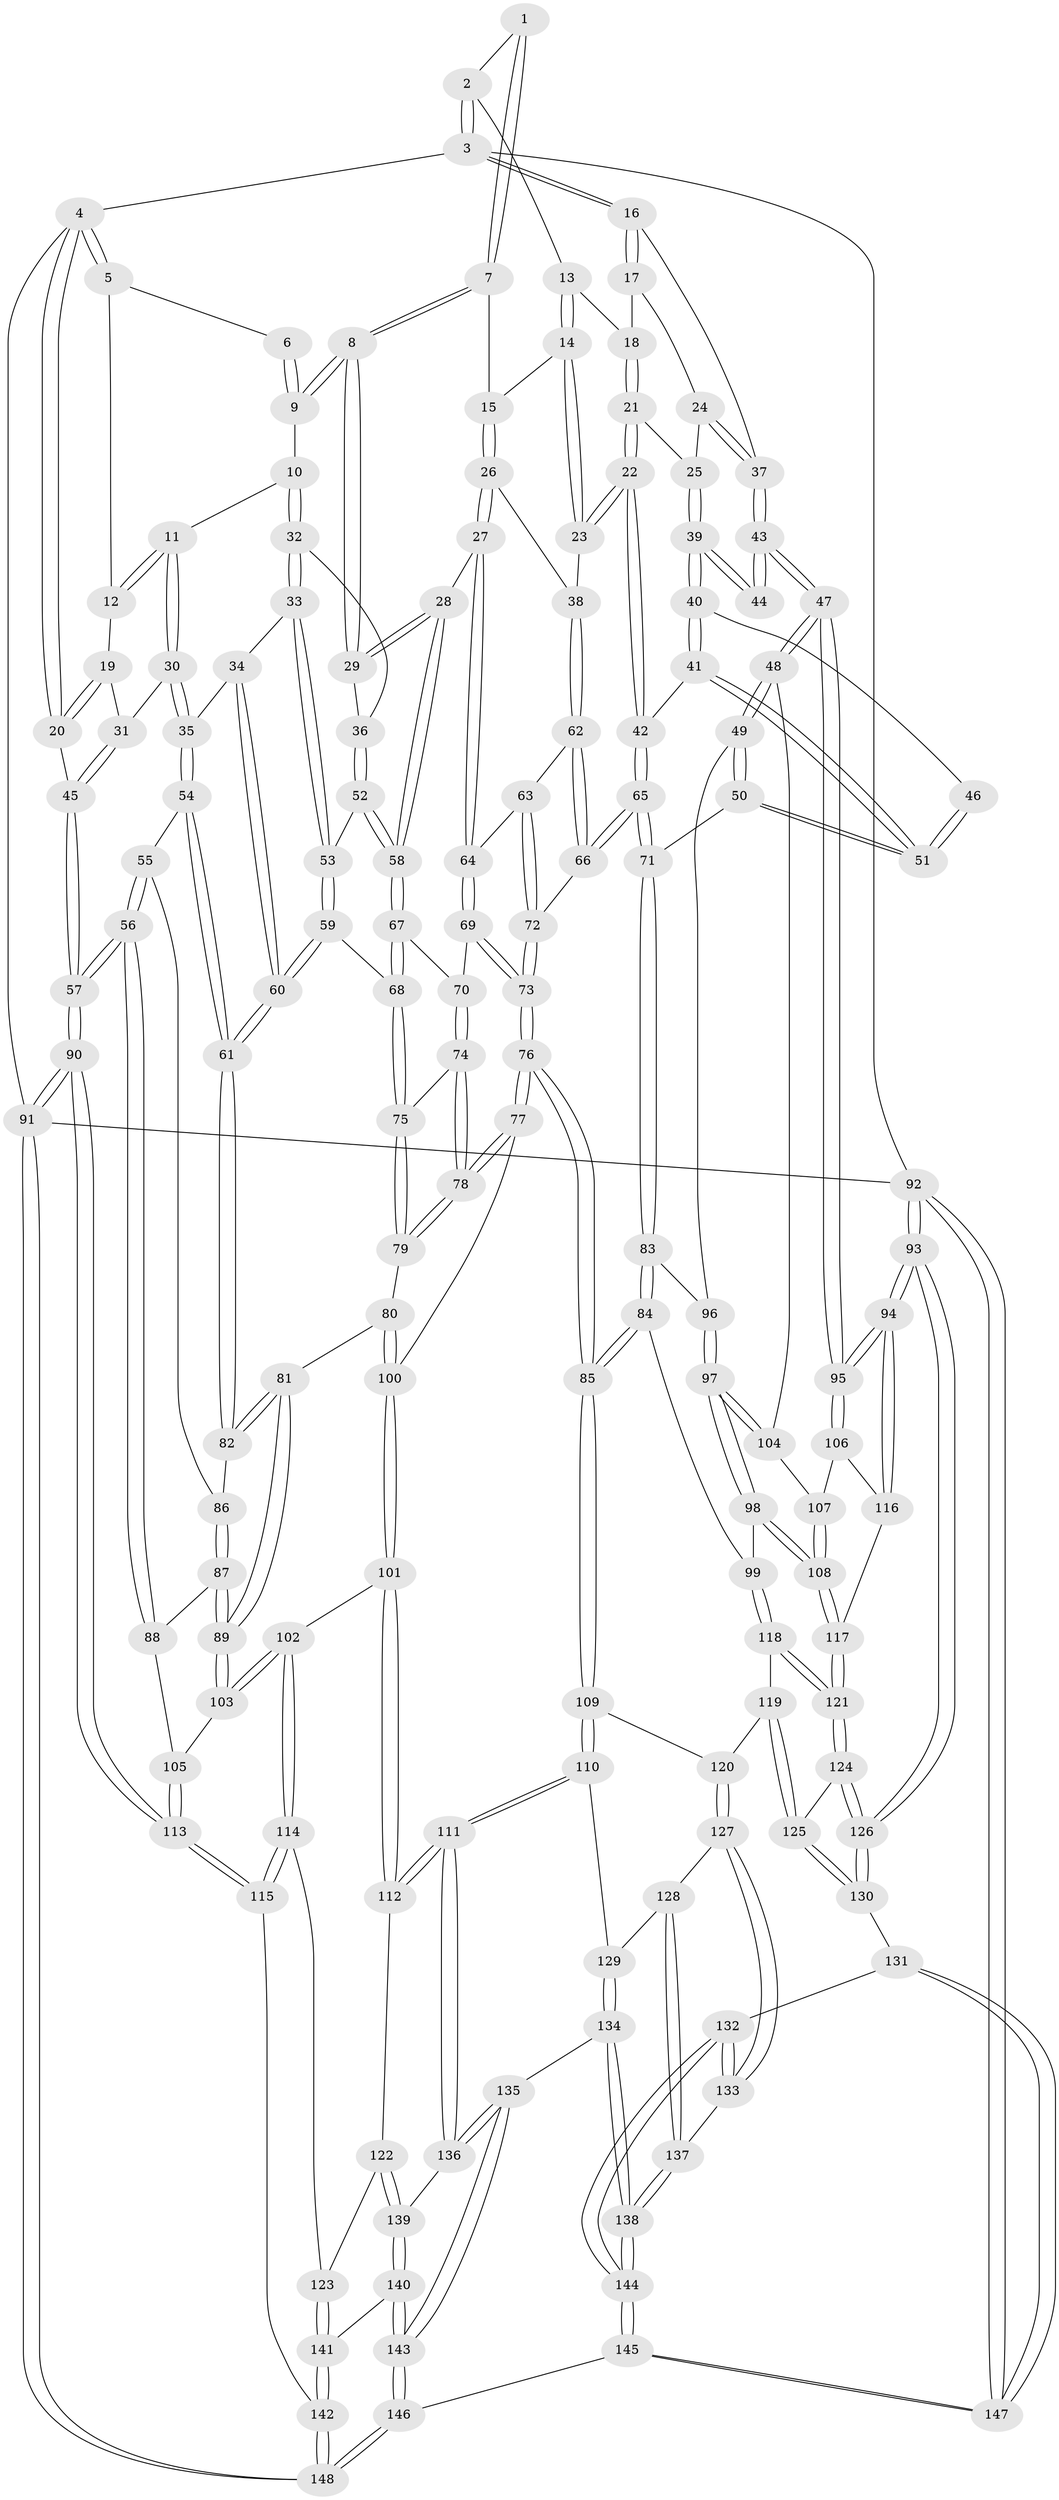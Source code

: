 // Generated by graph-tools (version 1.1) at 2025/27/03/09/25 03:27:14]
// undirected, 148 vertices, 367 edges
graph export_dot {
graph [start="1"]
  node [color=gray90,style=filled];
  1 [pos="+0.561257671590381+0"];
  2 [pos="+0.7233482741591112+0"];
  3 [pos="+1+0"];
  4 [pos="+0+0"];
  5 [pos="+0+0"];
  6 [pos="+0.29851848238845535+0"];
  7 [pos="+0.4453373408656676+0.1481651702877242"];
  8 [pos="+0.3741281371865558+0.1659615446018587"];
  9 [pos="+0.2888426328237422+0.10740122557166143"];
  10 [pos="+0.27840001503449024+0.11576415326767169"];
  11 [pos="+0.2747858536465161+0.11622474443995962"];
  12 [pos="+0.09808820062657879+0.1169398494368571"];
  13 [pos="+0.7227510833292016+0"];
  14 [pos="+0.6247641486029881+0.14482722832109496"];
  15 [pos="+0.4815664239684801+0.15769700416605026"];
  16 [pos="+1+0"];
  17 [pos="+0.9574602835346786+0.13708276203967112"];
  18 [pos="+0.8219453452162848+0.10799986855634251"];
  19 [pos="+0.07558453621325512+0.16060572831547104"];
  20 [pos="+0+0"];
  21 [pos="+0.8361194455653999+0.19473825002431225"];
  22 [pos="+0.7670470250882966+0.29625878290667207"];
  23 [pos="+0.6253589317386004+0.15060007519145746"];
  24 [pos="+0.948839153939965+0.21301558339870946"];
  25 [pos="+0.9226027982853873+0.23078190627551015"];
  26 [pos="+0.5096755813929132+0.2882016972251362"];
  27 [pos="+0.45598847766873163+0.3140985566376568"];
  28 [pos="+0.4085454946446839+0.2839146161626173"];
  29 [pos="+0.3918073715300669+0.25722042814227486"];
  30 [pos="+0.07941054779449151+0.23531243280296724"];
  31 [pos="+0.061394251073892306+0.21601712523262265"];
  32 [pos="+0.22968931673677584+0.2431082915774886"];
  33 [pos="+0.2104824397807999+0.2628462684005598"];
  34 [pos="+0.12143187227911013+0.2747418114165541"];
  35 [pos="+0.1005254740144051+0.268810879461328"];
  36 [pos="+0.30219311971800666+0.2910946274381974"];
  37 [pos="+1+0.2145077361785415"];
  38 [pos="+0.5756393482708396+0.27907646640011585"];
  39 [pos="+0.9241066028140176+0.23860317939992573"];
  40 [pos="+0.9057333194216298+0.32840746684883226"];
  41 [pos="+0.9056445327930911+0.3286663952717801"];
  42 [pos="+0.7666087796249468+0.30783025318521307"];
  43 [pos="+1+0.3270430694960215"];
  44 [pos="+0.9832266116755883+0.2863589203693721"];
  45 [pos="+0+0.23231398530719674"];
  46 [pos="+0.9776010679121478+0.29279752723954144"];
  47 [pos="+1+0.4580356552363347"];
  48 [pos="+1+0.4667249273638488"];
  49 [pos="+0.9849968184357489+0.4566444707667184"];
  50 [pos="+0.9614843766769335+0.4384175357019569"];
  51 [pos="+0.9398066029385583+0.38878900815670886"];
  52 [pos="+0.29479041378037213+0.3378683234648466"];
  53 [pos="+0.23538725285601467+0.3494246201638942"];
  54 [pos="+0.05998510341255592+0.3416330554437282"];
  55 [pos="+0+0.4057140897577239"];
  56 [pos="+0+0.45625889947799997"];
  57 [pos="+0+0.45622399113789325"];
  58 [pos="+0.3324524001587313+0.3641963562172486"];
  59 [pos="+0.22275740544547104+0.37934723145436267"];
  60 [pos="+0.17967321590983074+0.41116676809815866"];
  61 [pos="+0.16747757015685588+0.43356277858756476"];
  62 [pos="+0.6135239418690245+0.33412094282061694"];
  63 [pos="+0.5200782757013837+0.3902616485643205"];
  64 [pos="+0.4582241228367709+0.34849379876123965"];
  65 [pos="+0.7240386734168803+0.39521316628586317"];
  66 [pos="+0.6541921759750045+0.36972727558172463"];
  67 [pos="+0.33503229829750997+0.3943267745321858"];
  68 [pos="+0.3125143156781962+0.4254387552597149"];
  69 [pos="+0.4475576672867527+0.37245570633529346"];
  70 [pos="+0.41163696657344556+0.4086032523761224"];
  71 [pos="+0.7293224246523584+0.41180244813435984"];
  72 [pos="+0.5434054678609992+0.44313470835400465"];
  73 [pos="+0.5185031691025094+0.5201994356573455"];
  74 [pos="+0.4099956316550783+0.4690069929723068"];
  75 [pos="+0.3117243107619887+0.44590933706975494"];
  76 [pos="+0.5151201582022675+0.5598540649921804"];
  77 [pos="+0.44951110694276386+0.5464366491856835"];
  78 [pos="+0.43497283602144815+0.5263294515222067"];
  79 [pos="+0.2963047351767449+0.4788683428700087"];
  80 [pos="+0.26639595968712315+0.510898298027442"];
  81 [pos="+0.21951799694469182+0.5065911163857363"];
  82 [pos="+0.16697658903932552+0.4361660939401503"];
  83 [pos="+0.7252380965602031+0.4415752756727519"];
  84 [pos="+0.6979834371299685+0.5323360817625162"];
  85 [pos="+0.5501151637211685+0.5930637384061836"];
  86 [pos="+0.12788978946647206+0.45282705233944226"];
  87 [pos="+0.07319045730622632+0.5417196704256523"];
  88 [pos="+0.04593852500882274+0.5503116264567897"];
  89 [pos="+0.17125700314698977+0.5819994281717754"];
  90 [pos="+0+0.9802294362049142"];
  91 [pos="+0+1"];
  92 [pos="+1+1"];
  93 [pos="+1+1"];
  94 [pos="+1+1"];
  95 [pos="+1+0.6427786268221646"];
  96 [pos="+0.8826702578348443+0.5275388732644676"];
  97 [pos="+0.8203255225590135+0.6187688365064127"];
  98 [pos="+0.8159836033459166+0.6208520553512472"];
  99 [pos="+0.7861649601087526+0.6221972879586808"];
  100 [pos="+0.33019056855543255+0.6052437318533166"];
  101 [pos="+0.3078910594139116+0.6675629116949394"];
  102 [pos="+0.217173384600392+0.6905195673264967"];
  103 [pos="+0.17500270052789746+0.61478772687035"];
  104 [pos="+0.9343482170020041+0.6279984857113718"];
  105 [pos="+0.06197598364240605+0.6402706638042088"];
  106 [pos="+0.9737601025218434+0.6653980054264509"];
  107 [pos="+0.9367108007150955+0.6319385413838562"];
  108 [pos="+0.894883839061929+0.7349412697148405"];
  109 [pos="+0.5486628538431761+0.6205747912943121"];
  110 [pos="+0.46313953728081375+0.7423691464280857"];
  111 [pos="+0.4335463252900654+0.75440342230365"];
  112 [pos="+0.39445564863171023+0.7535871070801007"];
  113 [pos="+0+0.8242125477691099"];
  114 [pos="+0.16519987833821873+0.769134089308912"];
  115 [pos="+0.11270649395152613+0.8043265818672587"];
  116 [pos="+0.9482621517965963+0.7541502439516061"];
  117 [pos="+0.8993403741629159+0.7478205086246235"];
  118 [pos="+0.7598074370027808+0.6909306418861807"];
  119 [pos="+0.6996129347941213+0.7402152449989708"];
  120 [pos="+0.6589235809953099+0.7472243572140528"];
  121 [pos="+0.844237542275542+0.7938068821529809"];
  122 [pos="+0.38645732311905107+0.764028420153734"];
  123 [pos="+0.30255217317235067+0.8280951545182808"];
  124 [pos="+0.8424813595089901+0.7996061999595209"];
  125 [pos="+0.7847329415072305+0.8517150088516459"];
  126 [pos="+1+0.9662573898762339"];
  127 [pos="+0.6379422758894713+0.7958710407415727"];
  128 [pos="+0.5962468311287816+0.8016846559610097"];
  129 [pos="+0.5291369809133519+0.8015152861057573"];
  130 [pos="+0.7709539464808581+0.8928350199253013"];
  131 [pos="+0.7600700253920477+0.9025916614022874"];
  132 [pos="+0.6774307012304847+0.8905721360387799"];
  133 [pos="+0.654920488536574+0.8695726152866752"];
  134 [pos="+0.533197825342471+0.8888176685997077"];
  135 [pos="+0.4562093444105987+0.8873970507885114"];
  136 [pos="+0.4537367777647779+0.8846610013444121"];
  137 [pos="+0.5520657359488421+0.9033735253240599"];
  138 [pos="+0.549779843154678+0.9044185688259684"];
  139 [pos="+0.3780187563316233+0.893415584996148"];
  140 [pos="+0.3397373476863258+0.929633821606509"];
  141 [pos="+0.302624455389392+0.9146564405736085"];
  142 [pos="+0.2440999721316985+0.9361887786745838"];
  143 [pos="+0.4327283796221557+1"];
  144 [pos="+0.5502043996072246+1"];
  145 [pos="+0.5434290888369039+1"];
  146 [pos="+0.4706554589391613+1"];
  147 [pos="+0.7773608872960256+1"];
  148 [pos="+0.08496993536735563+1"];
  1 -- 2;
  1 -- 7;
  1 -- 7;
  2 -- 3;
  2 -- 3;
  2 -- 13;
  3 -- 4;
  3 -- 16;
  3 -- 16;
  3 -- 92;
  4 -- 5;
  4 -- 5;
  4 -- 20;
  4 -- 20;
  4 -- 91;
  5 -- 6;
  5 -- 12;
  6 -- 9;
  6 -- 9;
  7 -- 8;
  7 -- 8;
  7 -- 15;
  8 -- 9;
  8 -- 9;
  8 -- 29;
  8 -- 29;
  9 -- 10;
  10 -- 11;
  10 -- 32;
  10 -- 32;
  11 -- 12;
  11 -- 12;
  11 -- 30;
  11 -- 30;
  12 -- 19;
  13 -- 14;
  13 -- 14;
  13 -- 18;
  14 -- 15;
  14 -- 23;
  14 -- 23;
  15 -- 26;
  15 -- 26;
  16 -- 17;
  16 -- 17;
  16 -- 37;
  17 -- 18;
  17 -- 24;
  18 -- 21;
  18 -- 21;
  19 -- 20;
  19 -- 20;
  19 -- 31;
  20 -- 45;
  21 -- 22;
  21 -- 22;
  21 -- 25;
  22 -- 23;
  22 -- 23;
  22 -- 42;
  22 -- 42;
  23 -- 38;
  24 -- 25;
  24 -- 37;
  24 -- 37;
  25 -- 39;
  25 -- 39;
  26 -- 27;
  26 -- 27;
  26 -- 38;
  27 -- 28;
  27 -- 64;
  27 -- 64;
  28 -- 29;
  28 -- 29;
  28 -- 58;
  28 -- 58;
  29 -- 36;
  30 -- 31;
  30 -- 35;
  30 -- 35;
  31 -- 45;
  31 -- 45;
  32 -- 33;
  32 -- 33;
  32 -- 36;
  33 -- 34;
  33 -- 53;
  33 -- 53;
  34 -- 35;
  34 -- 60;
  34 -- 60;
  35 -- 54;
  35 -- 54;
  36 -- 52;
  36 -- 52;
  37 -- 43;
  37 -- 43;
  38 -- 62;
  38 -- 62;
  39 -- 40;
  39 -- 40;
  39 -- 44;
  39 -- 44;
  40 -- 41;
  40 -- 41;
  40 -- 46;
  41 -- 42;
  41 -- 51;
  41 -- 51;
  42 -- 65;
  42 -- 65;
  43 -- 44;
  43 -- 44;
  43 -- 47;
  43 -- 47;
  45 -- 57;
  45 -- 57;
  46 -- 51;
  46 -- 51;
  47 -- 48;
  47 -- 48;
  47 -- 95;
  47 -- 95;
  48 -- 49;
  48 -- 49;
  48 -- 104;
  49 -- 50;
  49 -- 50;
  49 -- 96;
  50 -- 51;
  50 -- 51;
  50 -- 71;
  52 -- 53;
  52 -- 58;
  52 -- 58;
  53 -- 59;
  53 -- 59;
  54 -- 55;
  54 -- 61;
  54 -- 61;
  55 -- 56;
  55 -- 56;
  55 -- 86;
  56 -- 57;
  56 -- 57;
  56 -- 88;
  56 -- 88;
  57 -- 90;
  57 -- 90;
  58 -- 67;
  58 -- 67;
  59 -- 60;
  59 -- 60;
  59 -- 68;
  60 -- 61;
  60 -- 61;
  61 -- 82;
  61 -- 82;
  62 -- 63;
  62 -- 66;
  62 -- 66;
  63 -- 64;
  63 -- 72;
  63 -- 72;
  64 -- 69;
  64 -- 69;
  65 -- 66;
  65 -- 66;
  65 -- 71;
  65 -- 71;
  66 -- 72;
  67 -- 68;
  67 -- 68;
  67 -- 70;
  68 -- 75;
  68 -- 75;
  69 -- 70;
  69 -- 73;
  69 -- 73;
  70 -- 74;
  70 -- 74;
  71 -- 83;
  71 -- 83;
  72 -- 73;
  72 -- 73;
  73 -- 76;
  73 -- 76;
  74 -- 75;
  74 -- 78;
  74 -- 78;
  75 -- 79;
  75 -- 79;
  76 -- 77;
  76 -- 77;
  76 -- 85;
  76 -- 85;
  77 -- 78;
  77 -- 78;
  77 -- 100;
  78 -- 79;
  78 -- 79;
  79 -- 80;
  80 -- 81;
  80 -- 100;
  80 -- 100;
  81 -- 82;
  81 -- 82;
  81 -- 89;
  81 -- 89;
  82 -- 86;
  83 -- 84;
  83 -- 84;
  83 -- 96;
  84 -- 85;
  84 -- 85;
  84 -- 99;
  85 -- 109;
  85 -- 109;
  86 -- 87;
  86 -- 87;
  87 -- 88;
  87 -- 89;
  87 -- 89;
  88 -- 105;
  89 -- 103;
  89 -- 103;
  90 -- 91;
  90 -- 91;
  90 -- 113;
  90 -- 113;
  91 -- 148;
  91 -- 148;
  91 -- 92;
  92 -- 93;
  92 -- 93;
  92 -- 147;
  92 -- 147;
  93 -- 94;
  93 -- 94;
  93 -- 126;
  93 -- 126;
  94 -- 95;
  94 -- 95;
  94 -- 116;
  94 -- 116;
  95 -- 106;
  95 -- 106;
  96 -- 97;
  96 -- 97;
  97 -- 98;
  97 -- 98;
  97 -- 104;
  97 -- 104;
  98 -- 99;
  98 -- 108;
  98 -- 108;
  99 -- 118;
  99 -- 118;
  100 -- 101;
  100 -- 101;
  101 -- 102;
  101 -- 112;
  101 -- 112;
  102 -- 103;
  102 -- 103;
  102 -- 114;
  102 -- 114;
  103 -- 105;
  104 -- 107;
  105 -- 113;
  105 -- 113;
  106 -- 107;
  106 -- 116;
  107 -- 108;
  107 -- 108;
  108 -- 117;
  108 -- 117;
  109 -- 110;
  109 -- 110;
  109 -- 120;
  110 -- 111;
  110 -- 111;
  110 -- 129;
  111 -- 112;
  111 -- 112;
  111 -- 136;
  111 -- 136;
  112 -- 122;
  113 -- 115;
  113 -- 115;
  114 -- 115;
  114 -- 115;
  114 -- 123;
  115 -- 142;
  116 -- 117;
  117 -- 121;
  117 -- 121;
  118 -- 119;
  118 -- 121;
  118 -- 121;
  119 -- 120;
  119 -- 125;
  119 -- 125;
  120 -- 127;
  120 -- 127;
  121 -- 124;
  121 -- 124;
  122 -- 123;
  122 -- 139;
  122 -- 139;
  123 -- 141;
  123 -- 141;
  124 -- 125;
  124 -- 126;
  124 -- 126;
  125 -- 130;
  125 -- 130;
  126 -- 130;
  126 -- 130;
  127 -- 128;
  127 -- 133;
  127 -- 133;
  128 -- 129;
  128 -- 137;
  128 -- 137;
  129 -- 134;
  129 -- 134;
  130 -- 131;
  131 -- 132;
  131 -- 147;
  131 -- 147;
  132 -- 133;
  132 -- 133;
  132 -- 144;
  132 -- 144;
  133 -- 137;
  134 -- 135;
  134 -- 138;
  134 -- 138;
  135 -- 136;
  135 -- 136;
  135 -- 143;
  135 -- 143;
  136 -- 139;
  137 -- 138;
  137 -- 138;
  138 -- 144;
  138 -- 144;
  139 -- 140;
  139 -- 140;
  140 -- 141;
  140 -- 143;
  140 -- 143;
  141 -- 142;
  141 -- 142;
  142 -- 148;
  142 -- 148;
  143 -- 146;
  143 -- 146;
  144 -- 145;
  144 -- 145;
  145 -- 146;
  145 -- 147;
  145 -- 147;
  146 -- 148;
  146 -- 148;
}

